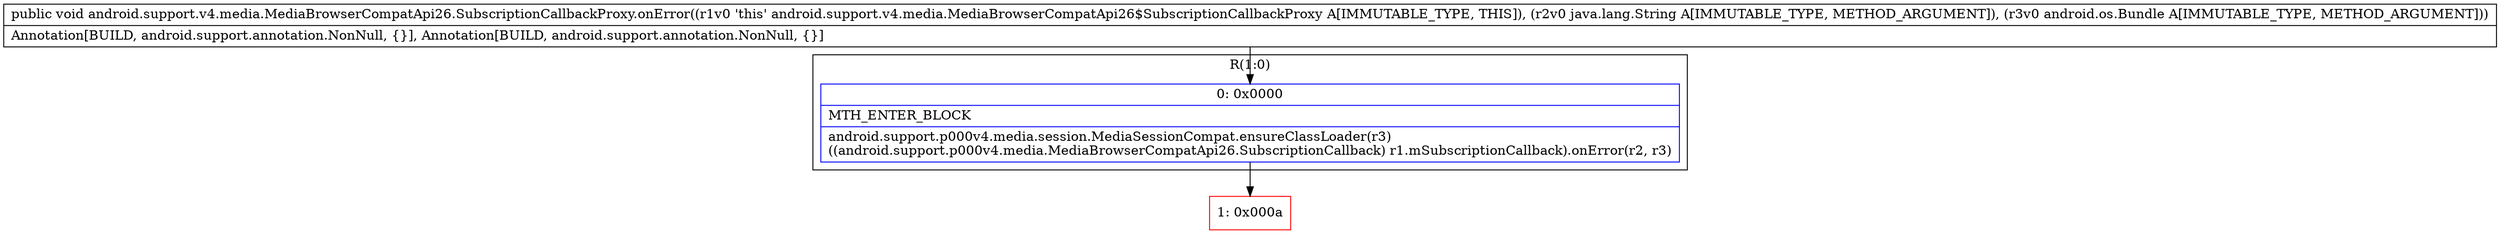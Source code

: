digraph "CFG forandroid.support.v4.media.MediaBrowserCompatApi26.SubscriptionCallbackProxy.onError(Ljava\/lang\/String;Landroid\/os\/Bundle;)V" {
subgraph cluster_Region_837395888 {
label = "R(1:0)";
node [shape=record,color=blue];
Node_0 [shape=record,label="{0\:\ 0x0000|MTH_ENTER_BLOCK\l|android.support.p000v4.media.session.MediaSessionCompat.ensureClassLoader(r3)\l((android.support.p000v4.media.MediaBrowserCompatApi26.SubscriptionCallback) r1.mSubscriptionCallback).onError(r2, r3)\l}"];
}
Node_1 [shape=record,color=red,label="{1\:\ 0x000a}"];
MethodNode[shape=record,label="{public void android.support.v4.media.MediaBrowserCompatApi26.SubscriptionCallbackProxy.onError((r1v0 'this' android.support.v4.media.MediaBrowserCompatApi26$SubscriptionCallbackProxy A[IMMUTABLE_TYPE, THIS]), (r2v0 java.lang.String A[IMMUTABLE_TYPE, METHOD_ARGUMENT]), (r3v0 android.os.Bundle A[IMMUTABLE_TYPE, METHOD_ARGUMENT]))  | Annotation[BUILD, android.support.annotation.NonNull, \{\}], Annotation[BUILD, android.support.annotation.NonNull, \{\}]\l}"];
MethodNode -> Node_0;
Node_0 -> Node_1;
}

